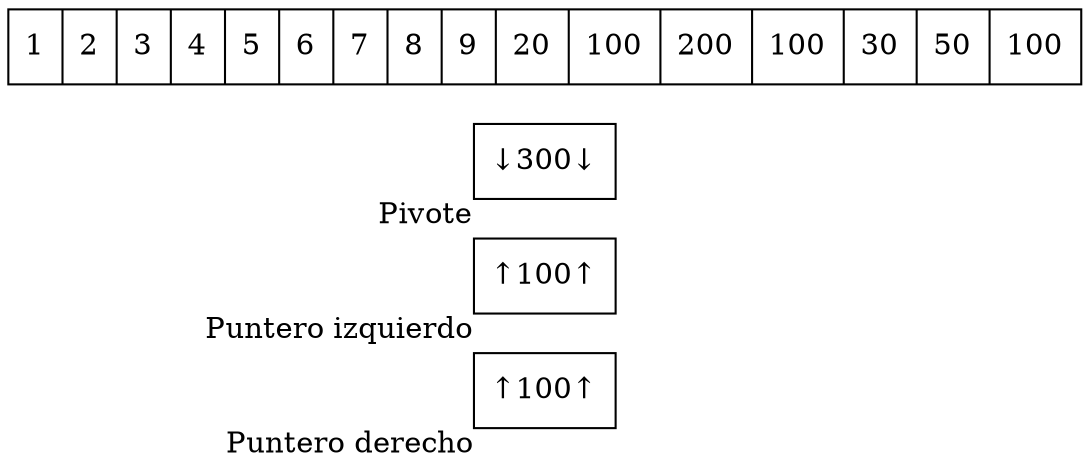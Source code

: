 digraph G{ node [shape = record ];
 rankdir=LR;puntDer[label="↑100↑" xlabel="Puntero derecho" pos = "12,0!"]
puntIzq[label="↑100↑" xlabel="Puntero izquierdo" pos = "8,0!"]
pivote[label="↓300↓" xlabel ="Pivote" pos = "10,2!"]
X[label="{ 1|2|3|4|5|6|7|8|9|20|100|200|100|30|50|100}" pos = "10,1!" ]}
